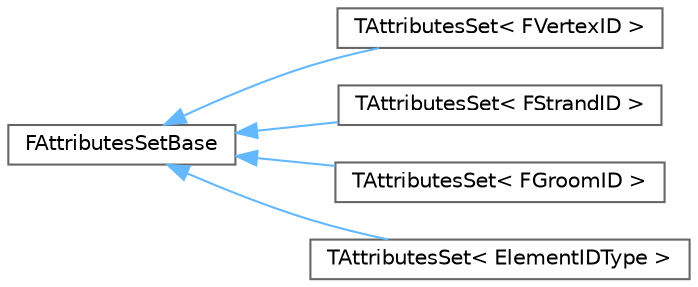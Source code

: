digraph "Graphical Class Hierarchy"
{
 // INTERACTIVE_SVG=YES
 // LATEX_PDF_SIZE
  bgcolor="transparent";
  edge [fontname=Helvetica,fontsize=10,labelfontname=Helvetica,labelfontsize=10];
  node [fontname=Helvetica,fontsize=10,shape=box,height=0.2,width=0.4];
  rankdir="LR";
  Node0 [id="Node000000",label="FAttributesSetBase",height=0.2,width=0.4,color="grey40", fillcolor="white", style="filled",URL="$d7/dd3/classFAttributesSetBase.html",tooltip="This is the container for all attributes and their arrays."];
  Node0 -> Node1 [id="edge3401_Node000000_Node000001",dir="back",color="steelblue1",style="solid",tooltip=" "];
  Node1 [id="Node000001",label="TAttributesSet\< FVertexID \>",height=0.2,width=0.4,color="grey40", fillcolor="white", style="filled",URL="$df/dc5/classTAttributesSet.html",tooltip=" "];
  Node0 -> Node2 [id="edge3402_Node000000_Node000002",dir="back",color="steelblue1",style="solid",tooltip=" "];
  Node2 [id="Node000002",label="TAttributesSet\< FStrandID \>",height=0.2,width=0.4,color="grey40", fillcolor="white", style="filled",URL="$df/dc5/classTAttributesSet.html",tooltip=" "];
  Node0 -> Node3 [id="edge3403_Node000000_Node000003",dir="back",color="steelblue1",style="solid",tooltip=" "];
  Node3 [id="Node000003",label="TAttributesSet\< FGroomID \>",height=0.2,width=0.4,color="grey40", fillcolor="white", style="filled",URL="$df/dc5/classTAttributesSet.html",tooltip=" "];
  Node0 -> Node4 [id="edge3404_Node000000_Node000004",dir="back",color="steelblue1",style="solid",tooltip=" "];
  Node4 [id="Node000004",label="TAttributesSet\< ElementIDType \>",height=0.2,width=0.4,color="grey40", fillcolor="white", style="filled",URL="$df/dc5/classTAttributesSet.html",tooltip="This is a version of the attributes set container which accesses elements by typesafe IDs."];
}
